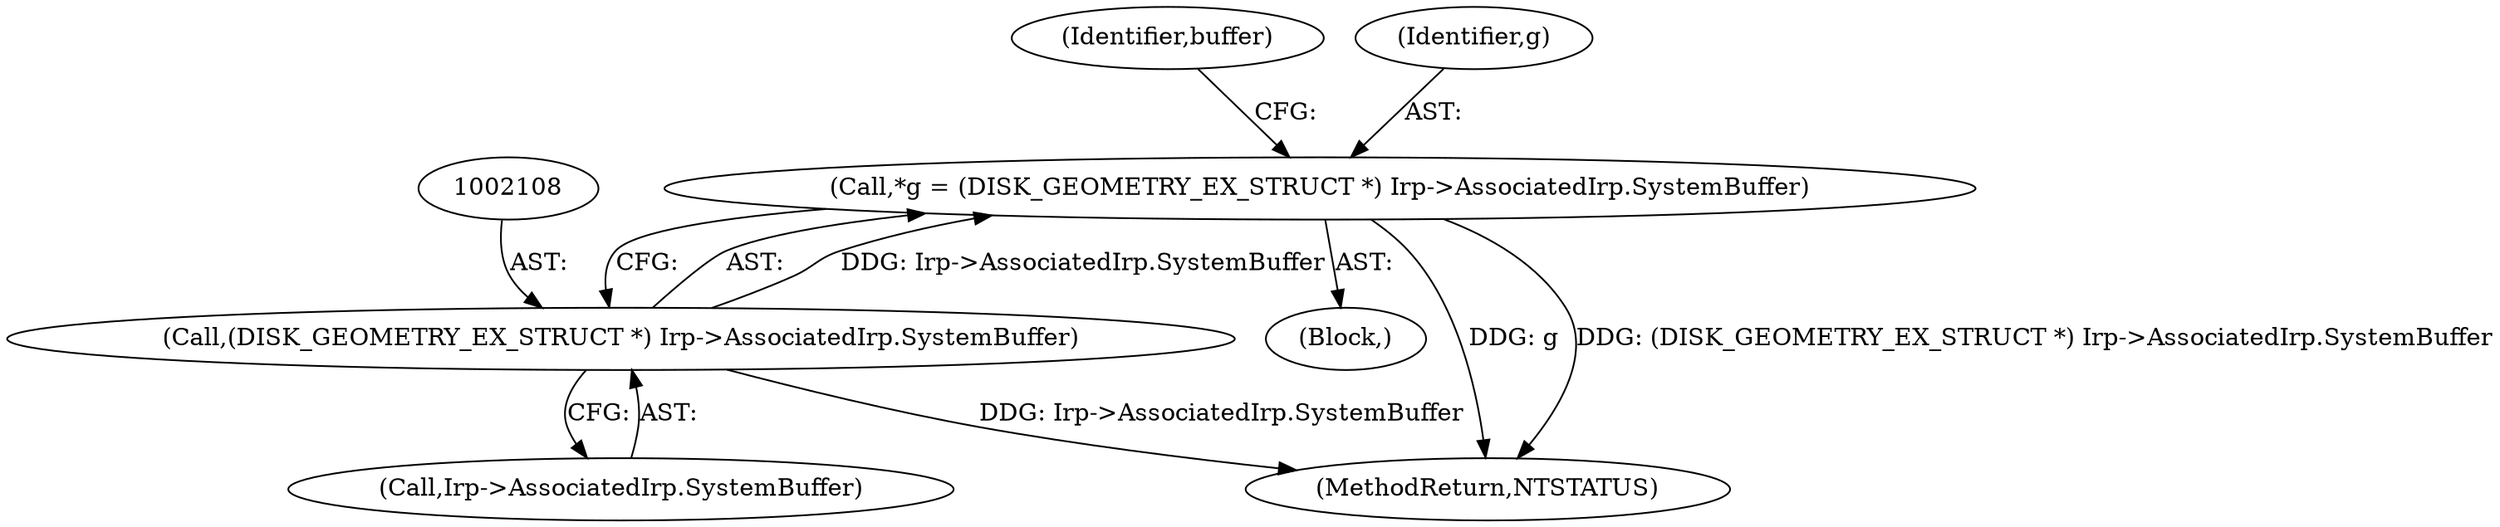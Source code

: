 digraph "0_VeraCrypt_f30f9339c9a0b9bbcc6f5ad38804af39db1f479e@pointer" {
"1002105" [label="(Call,*g = (DISK_GEOMETRY_EX_STRUCT *) Irp->AssociatedIrp.SystemBuffer)"];
"1002107" [label="(Call,(DISK_GEOMETRY_EX_STRUCT *) Irp->AssociatedIrp.SystemBuffer)"];
"1002103" [label="(Block,)"];
"1003200" [label="(MethodReturn,NTSTATUS)"];
"1002107" [label="(Call,(DISK_GEOMETRY_EX_STRUCT *) Irp->AssociatedIrp.SystemBuffer)"];
"1002118" [label="(Identifier,buffer)"];
"1002105" [label="(Call,*g = (DISK_GEOMETRY_EX_STRUCT *) Irp->AssociatedIrp.SystemBuffer)"];
"1002109" [label="(Call,Irp->AssociatedIrp.SystemBuffer)"];
"1002106" [label="(Identifier,g)"];
"1002105" -> "1002103"  [label="AST: "];
"1002105" -> "1002107"  [label="CFG: "];
"1002106" -> "1002105"  [label="AST: "];
"1002107" -> "1002105"  [label="AST: "];
"1002118" -> "1002105"  [label="CFG: "];
"1002105" -> "1003200"  [label="DDG: g"];
"1002105" -> "1003200"  [label="DDG: (DISK_GEOMETRY_EX_STRUCT *) Irp->AssociatedIrp.SystemBuffer"];
"1002107" -> "1002105"  [label="DDG: Irp->AssociatedIrp.SystemBuffer"];
"1002107" -> "1002109"  [label="CFG: "];
"1002108" -> "1002107"  [label="AST: "];
"1002109" -> "1002107"  [label="AST: "];
"1002107" -> "1003200"  [label="DDG: Irp->AssociatedIrp.SystemBuffer"];
}
